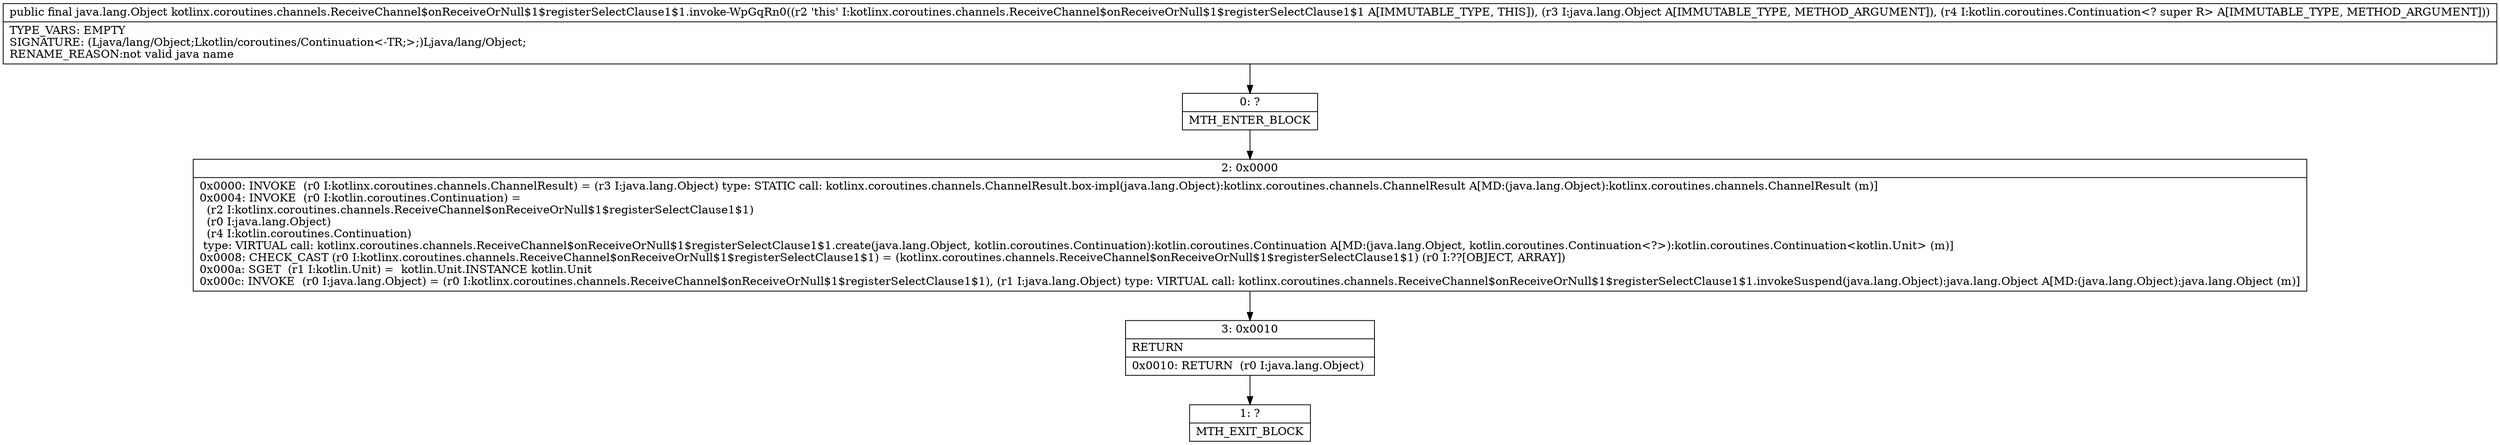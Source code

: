 digraph "CFG forkotlinx.coroutines.channels.ReceiveChannel$onReceiveOrNull$1$registerSelectClause1$1.invoke\-WpGqRn0(Ljava\/lang\/Object;Lkotlin\/coroutines\/Continuation;)Ljava\/lang\/Object;" {
Node_0 [shape=record,label="{0\:\ ?|MTH_ENTER_BLOCK\l}"];
Node_2 [shape=record,label="{2\:\ 0x0000|0x0000: INVOKE  (r0 I:kotlinx.coroutines.channels.ChannelResult) = (r3 I:java.lang.Object) type: STATIC call: kotlinx.coroutines.channels.ChannelResult.box\-impl(java.lang.Object):kotlinx.coroutines.channels.ChannelResult A[MD:(java.lang.Object):kotlinx.coroutines.channels.ChannelResult (m)]\l0x0004: INVOKE  (r0 I:kotlin.coroutines.Continuation) = \l  (r2 I:kotlinx.coroutines.channels.ReceiveChannel$onReceiveOrNull$1$registerSelectClause1$1)\l  (r0 I:java.lang.Object)\l  (r4 I:kotlin.coroutines.Continuation)\l type: VIRTUAL call: kotlinx.coroutines.channels.ReceiveChannel$onReceiveOrNull$1$registerSelectClause1$1.create(java.lang.Object, kotlin.coroutines.Continuation):kotlin.coroutines.Continuation A[MD:(java.lang.Object, kotlin.coroutines.Continuation\<?\>):kotlin.coroutines.Continuation\<kotlin.Unit\> (m)]\l0x0008: CHECK_CAST (r0 I:kotlinx.coroutines.channels.ReceiveChannel$onReceiveOrNull$1$registerSelectClause1$1) = (kotlinx.coroutines.channels.ReceiveChannel$onReceiveOrNull$1$registerSelectClause1$1) (r0 I:??[OBJECT, ARRAY]) \l0x000a: SGET  (r1 I:kotlin.Unit) =  kotlin.Unit.INSTANCE kotlin.Unit \l0x000c: INVOKE  (r0 I:java.lang.Object) = (r0 I:kotlinx.coroutines.channels.ReceiveChannel$onReceiveOrNull$1$registerSelectClause1$1), (r1 I:java.lang.Object) type: VIRTUAL call: kotlinx.coroutines.channels.ReceiveChannel$onReceiveOrNull$1$registerSelectClause1$1.invokeSuspend(java.lang.Object):java.lang.Object A[MD:(java.lang.Object):java.lang.Object (m)]\l}"];
Node_3 [shape=record,label="{3\:\ 0x0010|RETURN\l|0x0010: RETURN  (r0 I:java.lang.Object) \l}"];
Node_1 [shape=record,label="{1\:\ ?|MTH_EXIT_BLOCK\l}"];
MethodNode[shape=record,label="{public final java.lang.Object kotlinx.coroutines.channels.ReceiveChannel$onReceiveOrNull$1$registerSelectClause1$1.invoke\-WpGqRn0((r2 'this' I:kotlinx.coroutines.channels.ReceiveChannel$onReceiveOrNull$1$registerSelectClause1$1 A[IMMUTABLE_TYPE, THIS]), (r3 I:java.lang.Object A[IMMUTABLE_TYPE, METHOD_ARGUMENT]), (r4 I:kotlin.coroutines.Continuation\<? super R\> A[IMMUTABLE_TYPE, METHOD_ARGUMENT]))  | TYPE_VARS: EMPTY\lSIGNATURE: (Ljava\/lang\/Object;Lkotlin\/coroutines\/Continuation\<\-TR;\>;)Ljava\/lang\/Object;\lRENAME_REASON:not valid java name\l}"];
MethodNode -> Node_0;Node_0 -> Node_2;
Node_2 -> Node_3;
Node_3 -> Node_1;
}

